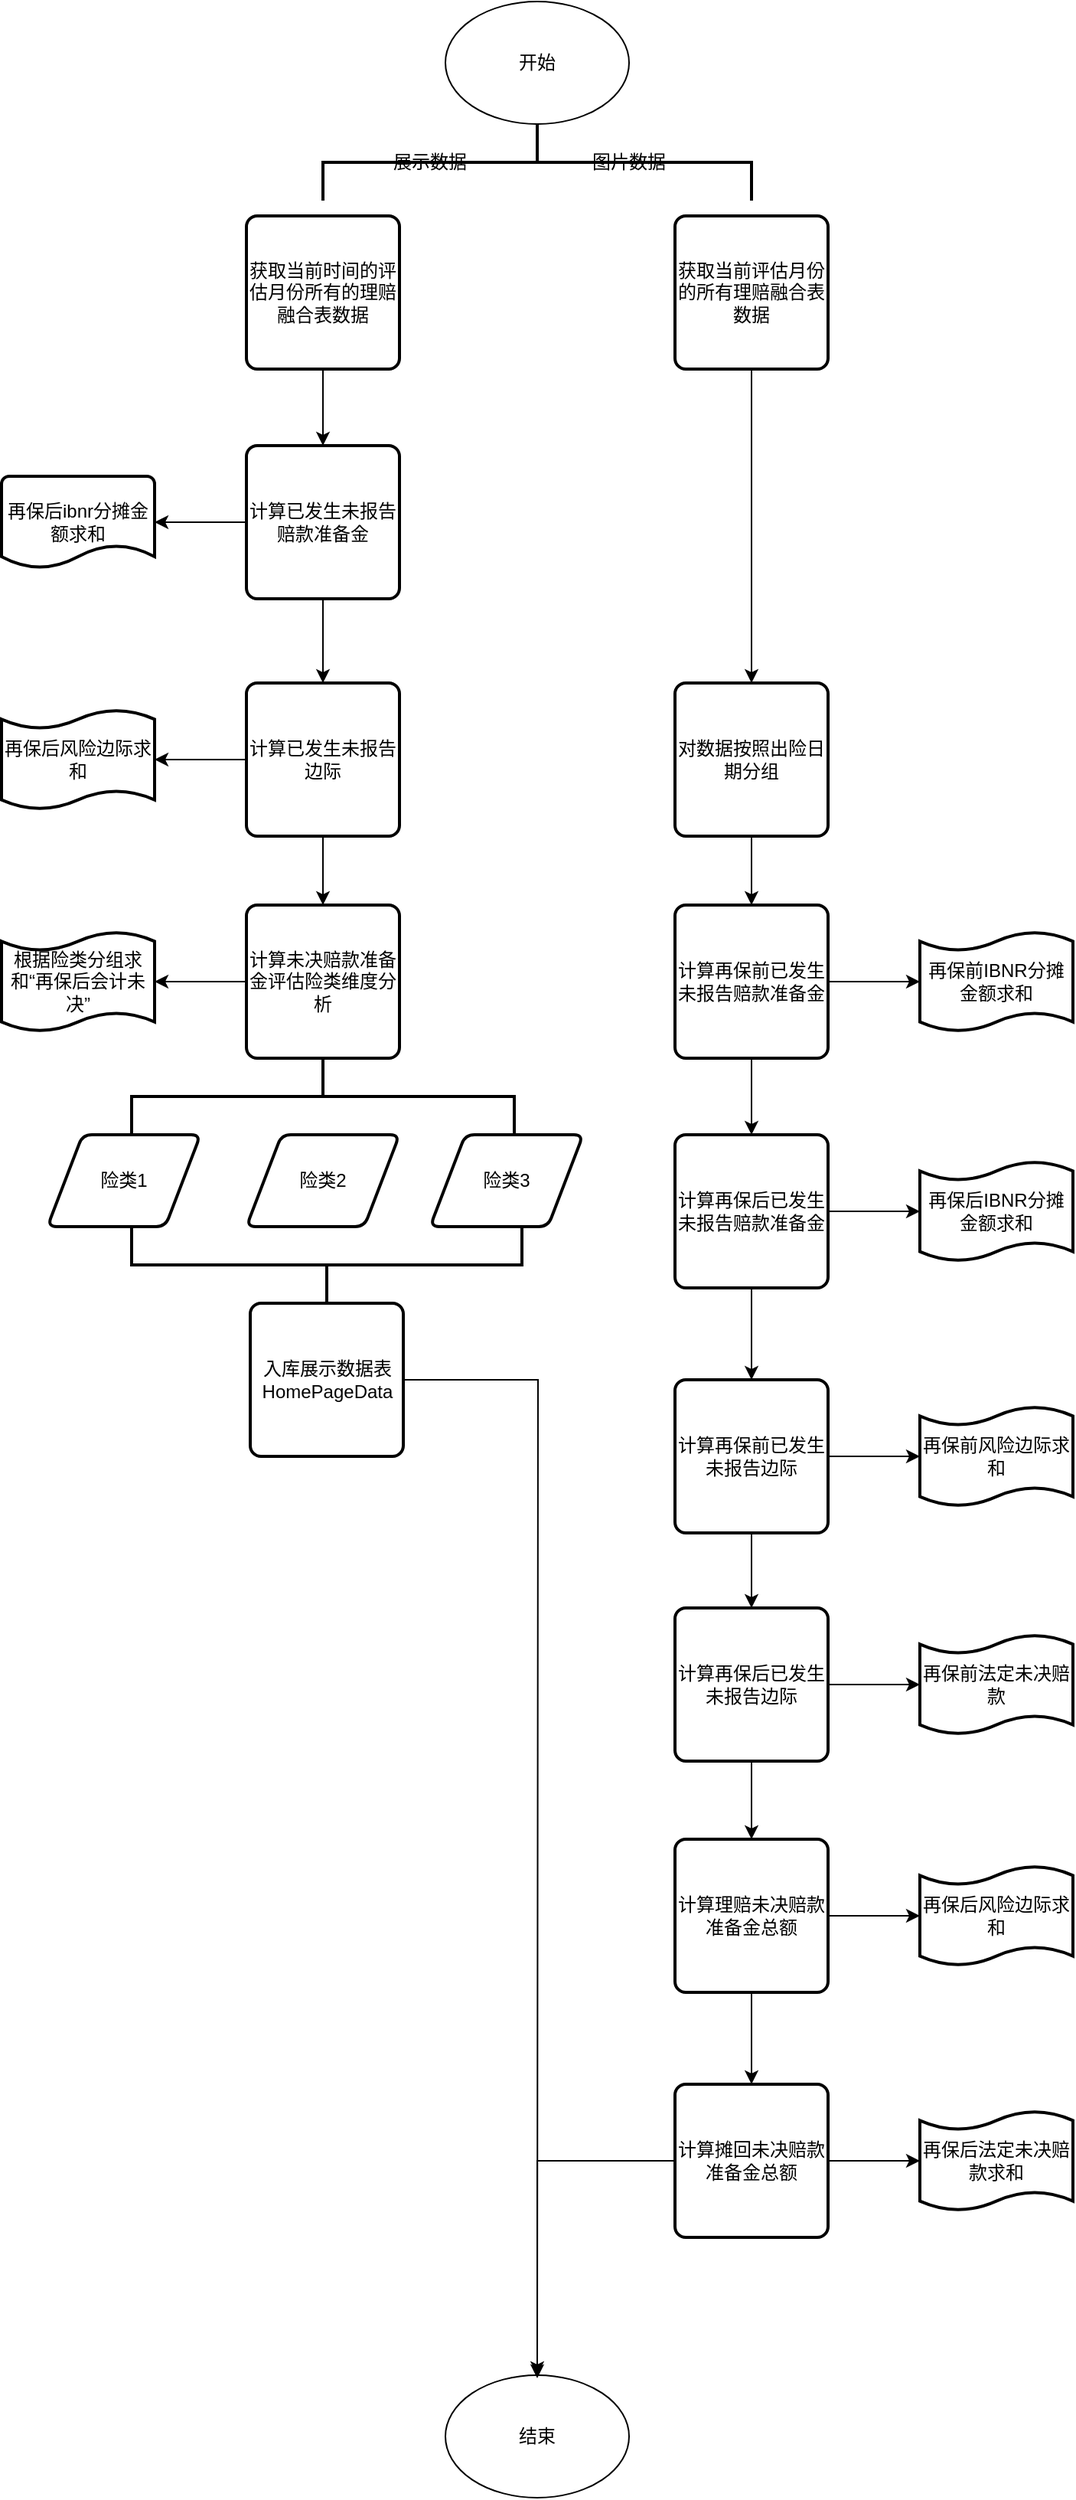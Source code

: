<mxfile version="21.8.2" type="github">
  <diagram name="第 1 页" id="2nmkqMmpdVOXknUFFFJr">
    <mxGraphModel dx="954" dy="495" grid="1" gridSize="10" guides="1" tooltips="1" connect="1" arrows="1" fold="1" page="1" pageScale="1" pageWidth="827" pageHeight="1169" math="0" shadow="0">
      <root>
        <mxCell id="0" />
        <mxCell id="1" parent="0" />
        <mxCell id="ub2z6pUdlAEDYnLQV5LL-1" value="开始" style="ellipse;whiteSpace=wrap;html=1;" parent="1" vertex="1">
          <mxGeometry x="350" y="20" width="120" height="80" as="geometry" />
        </mxCell>
        <mxCell id="ub2z6pUdlAEDYnLQV5LL-2" value="结束" style="ellipse;whiteSpace=wrap;html=1;" parent="1" vertex="1">
          <mxGeometry x="350" y="1570" width="120" height="80" as="geometry" />
        </mxCell>
        <mxCell id="ub2z6pUdlAEDYnLQV5LL-22" value="" style="edgeStyle=orthogonalEdgeStyle;rounded=0;orthogonalLoop=1;jettySize=auto;html=1;" parent="1" source="ub2z6pUdlAEDYnLQV5LL-3" target="ub2z6pUdlAEDYnLQV5LL-4" edge="1">
          <mxGeometry relative="1" as="geometry" />
        </mxCell>
        <mxCell id="ub2z6pUdlAEDYnLQV5LL-3" value="获取当前时间的评估月份所有的理赔融合表数据" style="rounded=1;whiteSpace=wrap;html=1;absoluteArcSize=1;arcSize=14;strokeWidth=2;" parent="1" vertex="1">
          <mxGeometry x="220" y="160" width="100" height="100" as="geometry" />
        </mxCell>
        <mxCell id="ub2z6pUdlAEDYnLQV5LL-23" value="" style="edgeStyle=orthogonalEdgeStyle;rounded=0;orthogonalLoop=1;jettySize=auto;html=1;" parent="1" source="ub2z6pUdlAEDYnLQV5LL-4" target="ub2z6pUdlAEDYnLQV5LL-9" edge="1">
          <mxGeometry relative="1" as="geometry" />
        </mxCell>
        <mxCell id="ub2z6pUdlAEDYnLQV5LL-24" value="" style="edgeStyle=orthogonalEdgeStyle;rounded=0;orthogonalLoop=1;jettySize=auto;html=1;" parent="1" source="ub2z6pUdlAEDYnLQV5LL-4" target="ub2z6pUdlAEDYnLQV5LL-8" edge="1">
          <mxGeometry relative="1" as="geometry" />
        </mxCell>
        <mxCell id="ub2z6pUdlAEDYnLQV5LL-4" value="计算已发生未报告赔款准备金" style="rounded=1;whiteSpace=wrap;html=1;absoluteArcSize=1;arcSize=14;strokeWidth=2;" parent="1" vertex="1">
          <mxGeometry x="220" y="310" width="100" height="100" as="geometry" />
        </mxCell>
        <mxCell id="ub2z6pUdlAEDYnLQV5LL-8" value="再保后ibnr分摊金额求和" style="strokeWidth=2;html=1;shape=mxgraph.flowchart.document2;whiteSpace=wrap;size=0.25;" parent="1" vertex="1">
          <mxGeometry x="60" y="330" width="100" height="60" as="geometry" />
        </mxCell>
        <mxCell id="ub2z6pUdlAEDYnLQV5LL-25" value="" style="edgeStyle=orthogonalEdgeStyle;rounded=0;orthogonalLoop=1;jettySize=auto;html=1;" parent="1" source="ub2z6pUdlAEDYnLQV5LL-9" target="ub2z6pUdlAEDYnLQV5LL-10" edge="1">
          <mxGeometry relative="1" as="geometry" />
        </mxCell>
        <mxCell id="ub2z6pUdlAEDYnLQV5LL-26" value="" style="edgeStyle=orthogonalEdgeStyle;rounded=0;orthogonalLoop=1;jettySize=auto;html=1;" parent="1" source="ub2z6pUdlAEDYnLQV5LL-9" target="ub2z6pUdlAEDYnLQV5LL-11" edge="1">
          <mxGeometry relative="1" as="geometry" />
        </mxCell>
        <mxCell id="ub2z6pUdlAEDYnLQV5LL-9" value="计算已发生未报告边际" style="rounded=1;whiteSpace=wrap;html=1;absoluteArcSize=1;arcSize=14;strokeWidth=2;" parent="1" vertex="1">
          <mxGeometry x="220" y="465" width="100" height="100" as="geometry" />
        </mxCell>
        <mxCell id="ub2z6pUdlAEDYnLQV5LL-10" value="再保后风险边际求和" style="shape=tape;whiteSpace=wrap;html=1;strokeWidth=2;size=0.19" parent="1" vertex="1">
          <mxGeometry x="60" y="482.5" width="100" height="65" as="geometry" />
        </mxCell>
        <mxCell id="ub2z6pUdlAEDYnLQV5LL-27" value="" style="edgeStyle=orthogonalEdgeStyle;rounded=0;orthogonalLoop=1;jettySize=auto;html=1;" parent="1" source="ub2z6pUdlAEDYnLQV5LL-11" target="ub2z6pUdlAEDYnLQV5LL-12" edge="1">
          <mxGeometry relative="1" as="geometry" />
        </mxCell>
        <mxCell id="ub2z6pUdlAEDYnLQV5LL-11" value="计算未决赔款准备金评估险类维度分析" style="rounded=1;whiteSpace=wrap;html=1;absoluteArcSize=1;arcSize=14;strokeWidth=2;" parent="1" vertex="1">
          <mxGeometry x="220" y="610" width="100" height="100" as="geometry" />
        </mxCell>
        <mxCell id="ub2z6pUdlAEDYnLQV5LL-12" value="根据险类分组求和“再保后会计未决”" style="shape=tape;whiteSpace=wrap;html=1;strokeWidth=2;size=0.19" parent="1" vertex="1">
          <mxGeometry x="60" y="627.5" width="100" height="65" as="geometry" />
        </mxCell>
        <mxCell id="lCXGksozG7ygItUreUfx-1" style="edgeStyle=orthogonalEdgeStyle;rounded=0;orthogonalLoop=1;jettySize=auto;html=1;" edge="1" parent="1" source="ub2z6pUdlAEDYnLQV5LL-13" target="ub2z6pUdlAEDYnLQV5LL-19">
          <mxGeometry relative="1" as="geometry" />
        </mxCell>
        <mxCell id="ub2z6pUdlAEDYnLQV5LL-13" value="获取当前评估月份的所有理赔融合表数据" style="rounded=1;whiteSpace=wrap;html=1;absoluteArcSize=1;arcSize=14;strokeWidth=2;" parent="1" vertex="1">
          <mxGeometry x="500" y="160" width="100" height="100" as="geometry" />
        </mxCell>
        <mxCell id="ub2z6pUdlAEDYnLQV5LL-14" value="" style="strokeWidth=2;html=1;shape=mxgraph.flowchart.annotation_2;align=left;labelPosition=right;pointerEvents=1;direction=south;" parent="1" vertex="1">
          <mxGeometry x="270" y="100" width="280" height="50" as="geometry" />
        </mxCell>
        <mxCell id="ub2z6pUdlAEDYnLQV5LL-17" value="展示数据" style="text;strokeColor=none;align=center;fillColor=none;html=1;verticalAlign=middle;whiteSpace=wrap;rounded=0;" parent="1" vertex="1">
          <mxGeometry x="310" y="110" width="60" height="30" as="geometry" />
        </mxCell>
        <mxCell id="ub2z6pUdlAEDYnLQV5LL-18" value="图片数据" style="text;strokeColor=none;align=center;fillColor=none;html=1;verticalAlign=middle;whiteSpace=wrap;rounded=0;" parent="1" vertex="1">
          <mxGeometry x="440" y="110" width="60" height="30" as="geometry" />
        </mxCell>
        <mxCell id="ub2z6pUdlAEDYnLQV5LL-31" value="" style="edgeStyle=orthogonalEdgeStyle;rounded=0;orthogonalLoop=1;jettySize=auto;html=1;" parent="1" source="ub2z6pUdlAEDYnLQV5LL-19" target="ub2z6pUdlAEDYnLQV5LL-20" edge="1">
          <mxGeometry relative="1" as="geometry" />
        </mxCell>
        <mxCell id="ub2z6pUdlAEDYnLQV5LL-19" value="对数据按照出险日期分组" style="rounded=1;whiteSpace=wrap;html=1;absoluteArcSize=1;arcSize=14;strokeWidth=2;" parent="1" vertex="1">
          <mxGeometry x="500" y="465" width="100" height="100" as="geometry" />
        </mxCell>
        <mxCell id="ub2z6pUdlAEDYnLQV5LL-32" value="" style="edgeStyle=orthogonalEdgeStyle;rounded=0;orthogonalLoop=1;jettySize=auto;html=1;" parent="1" source="ub2z6pUdlAEDYnLQV5LL-20" target="ub2z6pUdlAEDYnLQV5LL-21" edge="1">
          <mxGeometry relative="1" as="geometry" />
        </mxCell>
        <mxCell id="ub2z6pUdlAEDYnLQV5LL-35" value="" style="edgeStyle=orthogonalEdgeStyle;rounded=0;orthogonalLoop=1;jettySize=auto;html=1;" parent="1" source="ub2z6pUdlAEDYnLQV5LL-20" target="ub2z6pUdlAEDYnLQV5LL-33" edge="1">
          <mxGeometry relative="1" as="geometry" />
        </mxCell>
        <mxCell id="ub2z6pUdlAEDYnLQV5LL-20" value="计算再保前已发生未报告赔款准备金" style="rounded=1;whiteSpace=wrap;html=1;absoluteArcSize=1;arcSize=14;strokeWidth=2;" parent="1" vertex="1">
          <mxGeometry x="500" y="610" width="100" height="100" as="geometry" />
        </mxCell>
        <mxCell id="ub2z6pUdlAEDYnLQV5LL-21" value="再保前IBNR分摊金额求和" style="shape=tape;whiteSpace=wrap;html=1;strokeWidth=2;size=0.19" parent="1" vertex="1">
          <mxGeometry x="660" y="627.5" width="100" height="65" as="geometry" />
        </mxCell>
        <mxCell id="ub2z6pUdlAEDYnLQV5LL-37" value="" style="edgeStyle=orthogonalEdgeStyle;rounded=0;orthogonalLoop=1;jettySize=auto;html=1;" parent="1" source="ub2z6pUdlAEDYnLQV5LL-33" target="ub2z6pUdlAEDYnLQV5LL-36" edge="1">
          <mxGeometry relative="1" as="geometry" />
        </mxCell>
        <mxCell id="ub2z6pUdlAEDYnLQV5LL-42" value="" style="edgeStyle=orthogonalEdgeStyle;rounded=0;orthogonalLoop=1;jettySize=auto;html=1;" parent="1" source="ub2z6pUdlAEDYnLQV5LL-33" target="ub2z6pUdlAEDYnLQV5LL-38" edge="1">
          <mxGeometry relative="1" as="geometry" />
        </mxCell>
        <mxCell id="ub2z6pUdlAEDYnLQV5LL-33" value="计算再保后已发生未报告赔款准备金" style="rounded=1;whiteSpace=wrap;html=1;absoluteArcSize=1;arcSize=14;strokeWidth=2;" parent="1" vertex="1">
          <mxGeometry x="500" y="760" width="100" height="100" as="geometry" />
        </mxCell>
        <mxCell id="ub2z6pUdlAEDYnLQV5LL-36" value="再保后IBNR分摊金额求和" style="shape=tape;whiteSpace=wrap;html=1;strokeWidth=2;size=0.19" parent="1" vertex="1">
          <mxGeometry x="660" y="777.5" width="100" height="65" as="geometry" />
        </mxCell>
        <mxCell id="ub2z6pUdlAEDYnLQV5LL-40" value="" style="edgeStyle=orthogonalEdgeStyle;rounded=0;orthogonalLoop=1;jettySize=auto;html=1;" parent="1" source="ub2z6pUdlAEDYnLQV5LL-38" target="ub2z6pUdlAEDYnLQV5LL-39" edge="1">
          <mxGeometry relative="1" as="geometry" />
        </mxCell>
        <mxCell id="ub2z6pUdlAEDYnLQV5LL-44" value="" style="edgeStyle=orthogonalEdgeStyle;rounded=0;orthogonalLoop=1;jettySize=auto;html=1;" parent="1" source="ub2z6pUdlAEDYnLQV5LL-38" target="ub2z6pUdlAEDYnLQV5LL-43" edge="1">
          <mxGeometry relative="1" as="geometry" />
        </mxCell>
        <mxCell id="ub2z6pUdlAEDYnLQV5LL-38" value="计算再保前已发生未报告边际" style="rounded=1;whiteSpace=wrap;html=1;absoluteArcSize=1;arcSize=14;strokeWidth=2;" parent="1" vertex="1">
          <mxGeometry x="500" y="920" width="100" height="100" as="geometry" />
        </mxCell>
        <mxCell id="ub2z6pUdlAEDYnLQV5LL-39" value="再保前风险边际求和" style="shape=tape;whiteSpace=wrap;html=1;strokeWidth=2;size=0.19" parent="1" vertex="1">
          <mxGeometry x="660" y="937.5" width="100" height="65" as="geometry" />
        </mxCell>
        <mxCell id="ub2z6pUdlAEDYnLQV5LL-46" value="" style="edgeStyle=orthogonalEdgeStyle;rounded=0;orthogonalLoop=1;jettySize=auto;html=1;" parent="1" source="ub2z6pUdlAEDYnLQV5LL-43" target="ub2z6pUdlAEDYnLQV5LL-45" edge="1">
          <mxGeometry relative="1" as="geometry" />
        </mxCell>
        <mxCell id="ub2z6pUdlAEDYnLQV5LL-49" value="" style="edgeStyle=orthogonalEdgeStyle;rounded=0;orthogonalLoop=1;jettySize=auto;html=1;" parent="1" source="ub2z6pUdlAEDYnLQV5LL-43" target="ub2z6pUdlAEDYnLQV5LL-47" edge="1">
          <mxGeometry relative="1" as="geometry" />
        </mxCell>
        <mxCell id="ub2z6pUdlAEDYnLQV5LL-43" value="计算再保后已发生未报告边际" style="rounded=1;whiteSpace=wrap;html=1;absoluteArcSize=1;arcSize=14;strokeWidth=2;" parent="1" vertex="1">
          <mxGeometry x="500" y="1069" width="100" height="100" as="geometry" />
        </mxCell>
        <mxCell id="ub2z6pUdlAEDYnLQV5LL-45" value="再保前法定未决赔款" style="shape=tape;whiteSpace=wrap;html=1;strokeWidth=2;size=0.19" parent="1" vertex="1">
          <mxGeometry x="660" y="1086.5" width="100" height="65" as="geometry" />
        </mxCell>
        <mxCell id="ub2z6pUdlAEDYnLQV5LL-50" value="" style="edgeStyle=orthogonalEdgeStyle;rounded=0;orthogonalLoop=1;jettySize=auto;html=1;" parent="1" source="ub2z6pUdlAEDYnLQV5LL-47" target="ub2z6pUdlAEDYnLQV5LL-48" edge="1">
          <mxGeometry relative="1" as="geometry" />
        </mxCell>
        <mxCell id="ub2z6pUdlAEDYnLQV5LL-52" value="" style="edgeStyle=orthogonalEdgeStyle;rounded=0;orthogonalLoop=1;jettySize=auto;html=1;" parent="1" source="ub2z6pUdlAEDYnLQV5LL-47" target="ub2z6pUdlAEDYnLQV5LL-51" edge="1">
          <mxGeometry relative="1" as="geometry" />
        </mxCell>
        <mxCell id="ub2z6pUdlAEDYnLQV5LL-47" value="计算理赔未决赔款准备金总额" style="rounded=1;whiteSpace=wrap;html=1;absoluteArcSize=1;arcSize=14;strokeWidth=2;" parent="1" vertex="1">
          <mxGeometry x="500" y="1220" width="100" height="100" as="geometry" />
        </mxCell>
        <mxCell id="ub2z6pUdlAEDYnLQV5LL-48" value="再保后风险边际求和" style="shape=tape;whiteSpace=wrap;html=1;strokeWidth=2;size=0.19" parent="1" vertex="1">
          <mxGeometry x="660" y="1237.5" width="100" height="65" as="geometry" />
        </mxCell>
        <mxCell id="ub2z6pUdlAEDYnLQV5LL-54" value="" style="edgeStyle=orthogonalEdgeStyle;rounded=0;orthogonalLoop=1;jettySize=auto;html=1;" parent="1" source="ub2z6pUdlAEDYnLQV5LL-51" target="ub2z6pUdlAEDYnLQV5LL-53" edge="1">
          <mxGeometry relative="1" as="geometry" />
        </mxCell>
        <mxCell id="D-iAr4KjgoPCT8DCKRn9-1" style="edgeStyle=orthogonalEdgeStyle;rounded=0;orthogonalLoop=1;jettySize=auto;html=1;entryX=0.5;entryY=0;entryDx=0;entryDy=0;" parent="1" source="ub2z6pUdlAEDYnLQV5LL-51" target="ub2z6pUdlAEDYnLQV5LL-2" edge="1">
          <mxGeometry relative="1" as="geometry" />
        </mxCell>
        <mxCell id="ub2z6pUdlAEDYnLQV5LL-51" value="计算摊回未决赔款准备金总额" style="rounded=1;whiteSpace=wrap;html=1;absoluteArcSize=1;arcSize=14;strokeWidth=2;" parent="1" vertex="1">
          <mxGeometry x="500" y="1380" width="100" height="100" as="geometry" />
        </mxCell>
        <mxCell id="ub2z6pUdlAEDYnLQV5LL-53" value="再保后法定未决赔款求和" style="shape=tape;whiteSpace=wrap;html=1;strokeWidth=2;size=0.19" parent="1" vertex="1">
          <mxGeometry x="660" y="1397.5" width="100" height="65" as="geometry" />
        </mxCell>
        <mxCell id="D-iAr4KjgoPCT8DCKRn9-4" value="险类1" style="shape=parallelogram;html=1;strokeWidth=2;perimeter=parallelogramPerimeter;whiteSpace=wrap;rounded=1;arcSize=12;size=0.23;" parent="1" vertex="1">
          <mxGeometry x="90" y="760" width="100" height="60" as="geometry" />
        </mxCell>
        <mxCell id="D-iAr4KjgoPCT8DCKRn9-5" value="险类2" style="shape=parallelogram;html=1;strokeWidth=2;perimeter=parallelogramPerimeter;whiteSpace=wrap;rounded=1;arcSize=12;size=0.23;" parent="1" vertex="1">
          <mxGeometry x="220" y="760" width="100" height="60" as="geometry" />
        </mxCell>
        <mxCell id="D-iAr4KjgoPCT8DCKRn9-6" value="险类3" style="shape=parallelogram;html=1;strokeWidth=2;perimeter=parallelogramPerimeter;whiteSpace=wrap;rounded=1;arcSize=12;size=0.23;" parent="1" vertex="1">
          <mxGeometry x="340" y="760" width="100" height="60" as="geometry" />
        </mxCell>
        <mxCell id="D-iAr4KjgoPCT8DCKRn9-11" value="" style="strokeWidth=2;html=1;shape=mxgraph.flowchart.annotation_2;align=left;labelPosition=right;pointerEvents=1;direction=south;" parent="1" vertex="1">
          <mxGeometry x="145" y="710" width="250" height="50" as="geometry" />
        </mxCell>
        <mxCell id="D-iAr4KjgoPCT8DCKRn9-21" value="" style="strokeWidth=2;html=1;shape=mxgraph.flowchart.annotation_2;align=left;labelPosition=right;pointerEvents=1;direction=north;" parent="1" vertex="1">
          <mxGeometry x="145" y="820" width="255" height="50" as="geometry" />
        </mxCell>
        <mxCell id="D-iAr4KjgoPCT8DCKRn9-23" style="edgeStyle=orthogonalEdgeStyle;rounded=0;orthogonalLoop=1;jettySize=auto;html=1;" parent="1" source="D-iAr4KjgoPCT8DCKRn9-22" edge="1">
          <mxGeometry relative="1" as="geometry">
            <mxPoint x="410" y="1572" as="targetPoint" />
          </mxGeometry>
        </mxCell>
        <mxCell id="D-iAr4KjgoPCT8DCKRn9-22" value="入库展示数据表HomePageData" style="rounded=1;whiteSpace=wrap;html=1;absoluteArcSize=1;arcSize=14;strokeWidth=2;" parent="1" vertex="1">
          <mxGeometry x="222.5" y="870" width="100" height="100" as="geometry" />
        </mxCell>
      </root>
    </mxGraphModel>
  </diagram>
</mxfile>
